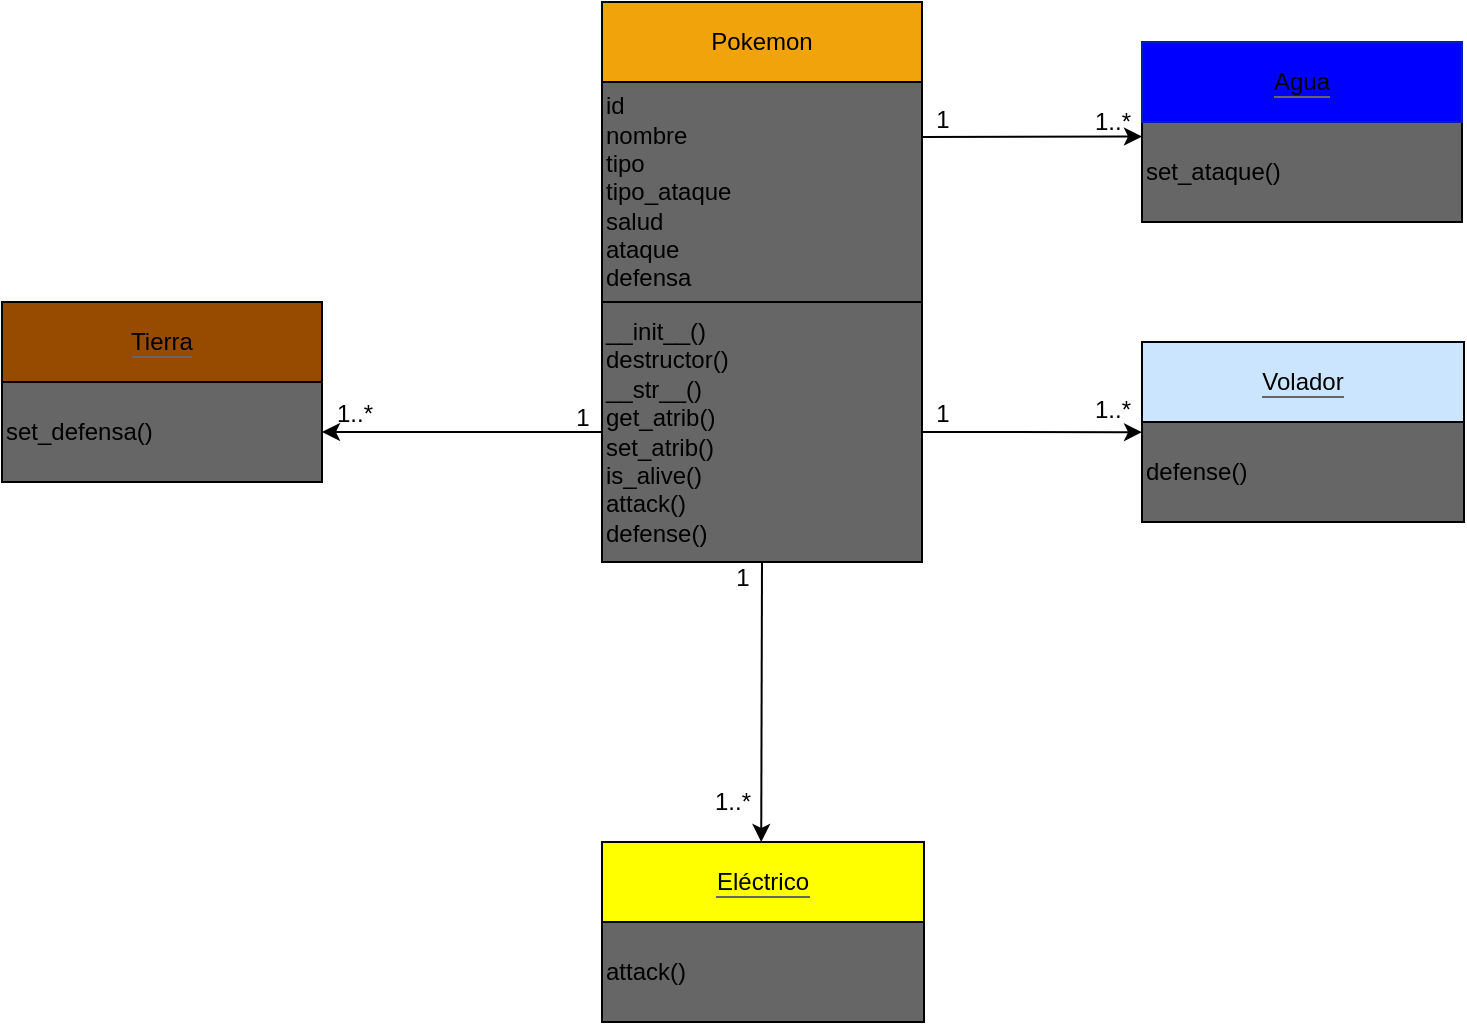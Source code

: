<mxfile>
    <diagram id="1OJZaANoisOxUCuTTZ8b" name="Página-1">
        <mxGraphModel dx="312" dy="520" grid="1" gridSize="10" guides="1" tooltips="1" connect="1" arrows="1" fold="1" page="1" pageScale="1" pageWidth="827" pageHeight="1169" math="0" shadow="0">
            <root>
                <mxCell id="0"/>
                <mxCell id="1" parent="0"/>
                <mxCell id="5" value="" style="group" parent="1" vertex="1" connectable="0">
                    <mxGeometry x="330" y="20" width="160" height="280" as="geometry"/>
                </mxCell>
                <mxCell id="2" value="&lt;div&gt;&lt;span&gt;&lt;font color=&quot;#000000&quot;&gt;id&lt;/font&gt;&lt;/span&gt;&lt;/div&gt;&lt;div&gt;&lt;span&gt;&lt;font color=&quot;#000000&quot;&gt;nombre&lt;/font&gt;&lt;/span&gt;&lt;/div&gt;&lt;div&gt;&lt;span&gt;&lt;font color=&quot;#000000&quot;&gt;tipo&lt;/font&gt;&lt;/span&gt;&lt;/div&gt;&lt;div&gt;&lt;span&gt;&lt;font color=&quot;#000000&quot;&gt;tipo_ataque&lt;/font&gt;&lt;/span&gt;&lt;/div&gt;&lt;div&gt;&lt;span&gt;&lt;font color=&quot;#000000&quot;&gt;salud&lt;/font&gt;&lt;/span&gt;&lt;/div&gt;&lt;div&gt;&lt;span&gt;&lt;font color=&quot;#000000&quot;&gt;ataque&amp;nbsp;&lt;/font&gt;&lt;/span&gt;&lt;/div&gt;&lt;div&gt;&lt;span&gt;&lt;font color=&quot;#000000&quot;&gt;defensa&lt;/font&gt;&lt;/span&gt;&lt;/div&gt;" style="rounded=0;whiteSpace=wrap;html=1;align=left;fillColor=#666666;strokeColor=#000000;" parent="5" vertex="1">
                    <mxGeometry y="40" width="160" height="110" as="geometry"/>
                </mxCell>
                <mxCell id="3" value="Pokemon" style="rounded=0;whiteSpace=wrap;html=1;fillColor=#f0a30a;fontColor=#000000;strokeColor=#000000;" parent="5" vertex="1">
                    <mxGeometry width="160" height="40" as="geometry"/>
                </mxCell>
                <mxCell id="4" value="&lt;span style=&quot;background-color: rgb(102 , 102 , 102)&quot;&gt;&lt;font color=&quot;#000000&quot;&gt;__init__()&lt;br&gt;destructor()&lt;br&gt;__str__()&lt;br&gt;get_atrib()&lt;br&gt;set_atrib()&lt;br&gt;is_alive()&lt;br&gt;attack()&lt;br&gt;defense()&lt;/font&gt;&lt;/span&gt;" style="rounded=0;whiteSpace=wrap;html=1;align=left;fillColor=#666666;strokeColor=#000000;" parent="5" vertex="1">
                    <mxGeometry y="150" width="160" height="130" as="geometry"/>
                </mxCell>
                <mxCell id="12" value="&lt;font color=&quot;#000000&quot;&gt;set_defensa()&lt;/font&gt;" style="whiteSpace=wrap;html=1;align=left;fillColor=#666666;strokeColor=#000000;rounded=0;" parent="1" vertex="1">
                    <mxGeometry x="30" y="210" width="160" height="50" as="geometry"/>
                </mxCell>
                <mxCell id="13" value="" style="edgeStyle=none;html=1;fontColor=#000000;" parent="1" source="4" target="12" edge="1">
                    <mxGeometry relative="1" as="geometry"/>
                </mxCell>
                <mxCell id="15" value="&lt;span style=&quot;background-color: rgb(150 , 75 , 0)&quot;&gt;Tierra&lt;/span&gt;" style="rounded=0;whiteSpace=wrap;html=1;labelBackgroundColor=#666666;fontColor=#000000;strokeColor=#000000;fillColor=#964B00;" parent="1" vertex="1">
                    <mxGeometry x="30" y="170" width="160" height="40" as="geometry"/>
                </mxCell>
                <mxCell id="16" style="edgeStyle=none;html=1;exitX=1;exitY=0.25;exitDx=0;exitDy=0;fontColor=#000000;" parent="1" source="2" edge="1">
                    <mxGeometry relative="1" as="geometry">
                        <mxPoint x="600" y="87.261" as="targetPoint"/>
                    </mxGeometry>
                </mxCell>
                <mxCell id="17" value="&lt;font color=&quot;#000000&quot;&gt;set_ataque()&lt;/font&gt;" style="whiteSpace=wrap;html=1;align=left;fillColor=#666666;strokeColor=#000000;rounded=0;" parent="1" vertex="1">
                    <mxGeometry x="600" y="80" width="160" height="50" as="geometry"/>
                </mxCell>
                <mxCell id="18" value="&lt;span style=&quot;background-color: rgb(0 , 0 , 255)&quot;&gt;&lt;font color=&quot;#000000&quot;&gt;Agua&lt;/font&gt;&lt;br&gt;&lt;/span&gt;" style="rounded=0;whiteSpace=wrap;html=1;labelBackgroundColor=#666666;fontColor=#ffffff;strokeColor=#001DBC;fillColor=#0000FF;" parent="1" vertex="1">
                    <mxGeometry x="600" y="40" width="160" height="40" as="geometry"/>
                </mxCell>
                <mxCell id="19" style="edgeStyle=none;html=1;exitX=1;exitY=0.5;exitDx=0;exitDy=0;fontColor=#000000;" parent="1" source="4" edge="1">
                    <mxGeometry relative="1" as="geometry">
                        <mxPoint x="600" y="235.087" as="targetPoint"/>
                    </mxGeometry>
                </mxCell>
                <mxCell id="20" value="&lt;font color=&quot;#000000&quot;&gt;defense()&lt;/font&gt;" style="whiteSpace=wrap;html=1;align=left;fillColor=#666666;strokeColor=#000000;rounded=0;" parent="1" vertex="1">
                    <mxGeometry x="600" y="230" width="161" height="50" as="geometry"/>
                </mxCell>
                <mxCell id="21" value="&lt;span style=&quot;background-color: rgb(204 , 229 , 255)&quot;&gt;Volador&lt;/span&gt;" style="rounded=0;whiteSpace=wrap;html=1;labelBackgroundColor=#666666;fontColor=#000000;strokeColor=#000000;fillColor=#CCE5FF;" parent="1" vertex="1">
                    <mxGeometry x="600" y="190" width="161" height="40" as="geometry"/>
                </mxCell>
                <mxCell id="22" style="edgeStyle=none;html=1;exitX=0.5;exitY=1;exitDx=0;exitDy=0;fontColor=#000000;" parent="1" source="4" edge="1">
                    <mxGeometry relative="1" as="geometry">
                        <mxPoint x="409.609" y="440" as="targetPoint"/>
                    </mxGeometry>
                </mxCell>
                <mxCell id="23" value="&lt;font color=&quot;#000000&quot;&gt;attack()&lt;/font&gt;" style="whiteSpace=wrap;html=1;align=left;fillColor=#666666;strokeColor=#000000;rounded=0;" parent="1" vertex="1">
                    <mxGeometry x="330" y="480" width="161" height="50" as="geometry"/>
                </mxCell>
                <mxCell id="24" value="&lt;span style=&quot;background-color: rgb(255 , 255 , 0)&quot;&gt;Eléctrico&lt;/span&gt;" style="rounded=0;whiteSpace=wrap;html=1;labelBackgroundColor=#666666;fontColor=#000000;strokeColor=#000000;fillColor=#FFFF00;" parent="1" vertex="1">
                    <mxGeometry x="330" y="440" width="161" height="40" as="geometry"/>
                </mxCell>
                <mxCell id="25" value="1" style="text;html=1;align=center;verticalAlign=middle;resizable=0;points=[];autosize=1;strokeColor=none;fillColor=none;" vertex="1" parent="1">
                    <mxGeometry x="310" y="218" width="20" height="20" as="geometry"/>
                </mxCell>
                <mxCell id="26" value="1..*" style="text;html=1;align=center;verticalAlign=middle;resizable=0;points=[];autosize=1;strokeColor=none;fillColor=none;" vertex="1" parent="1">
                    <mxGeometry x="191" y="216" width="30" height="20" as="geometry"/>
                </mxCell>
                <mxCell id="27" value="1..*" style="text;html=1;align=center;verticalAlign=middle;resizable=0;points=[];autosize=1;strokeColor=none;fillColor=none;" vertex="1" parent="1">
                    <mxGeometry x="380" y="410" width="30" height="20" as="geometry"/>
                </mxCell>
                <mxCell id="28" value="1..*" style="text;html=1;align=center;verticalAlign=middle;resizable=0;points=[];autosize=1;strokeColor=none;fillColor=none;" vertex="1" parent="1">
                    <mxGeometry x="570" y="70" width="30" height="20" as="geometry"/>
                </mxCell>
                <mxCell id="29" value="1..*" style="text;html=1;align=center;verticalAlign=middle;resizable=0;points=[];autosize=1;strokeColor=none;fillColor=none;" vertex="1" parent="1">
                    <mxGeometry x="570" y="214" width="30" height="20" as="geometry"/>
                </mxCell>
                <mxCell id="32" value="1" style="text;html=1;align=center;verticalAlign=middle;resizable=0;points=[];autosize=1;strokeColor=none;fillColor=none;" vertex="1" parent="1">
                    <mxGeometry x="490" y="69" width="20" height="20" as="geometry"/>
                </mxCell>
                <mxCell id="33" value="1" style="text;html=1;align=center;verticalAlign=middle;resizable=0;points=[];autosize=1;strokeColor=none;fillColor=none;" vertex="1" parent="1">
                    <mxGeometry x="490" y="216" width="20" height="20" as="geometry"/>
                </mxCell>
                <mxCell id="34" value="1" style="text;html=1;align=center;verticalAlign=middle;resizable=0;points=[];autosize=1;strokeColor=none;fillColor=none;" vertex="1" parent="1">
                    <mxGeometry x="390" y="298" width="20" height="20" as="geometry"/>
                </mxCell>
            </root>
        </mxGraphModel>
    </diagram>
</mxfile>